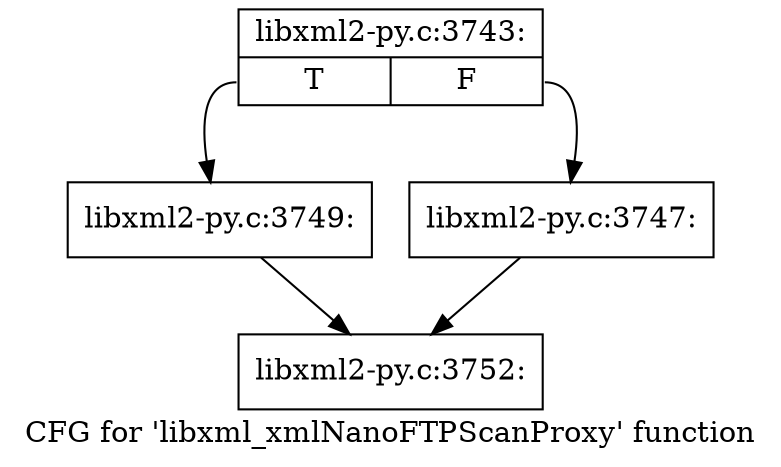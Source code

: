 digraph "CFG for 'libxml_xmlNanoFTPScanProxy' function" {
	label="CFG for 'libxml_xmlNanoFTPScanProxy' function";

	Node0x3f6e060 [shape=record,label="{libxml2-py.c:3743:|{<s0>T|<s1>F}}"];
	Node0x3f6e060:s0 -> Node0x3f6e460;
	Node0x3f6e060:s1 -> Node0x3f6c560;
	Node0x3f6c560 [shape=record,label="{libxml2-py.c:3747:}"];
	Node0x3f6c560 -> Node0x3f6dfe0;
	Node0x3f6e460 [shape=record,label="{libxml2-py.c:3749:}"];
	Node0x3f6e460 -> Node0x3f6dfe0;
	Node0x3f6dfe0 [shape=record,label="{libxml2-py.c:3752:}"];
}
